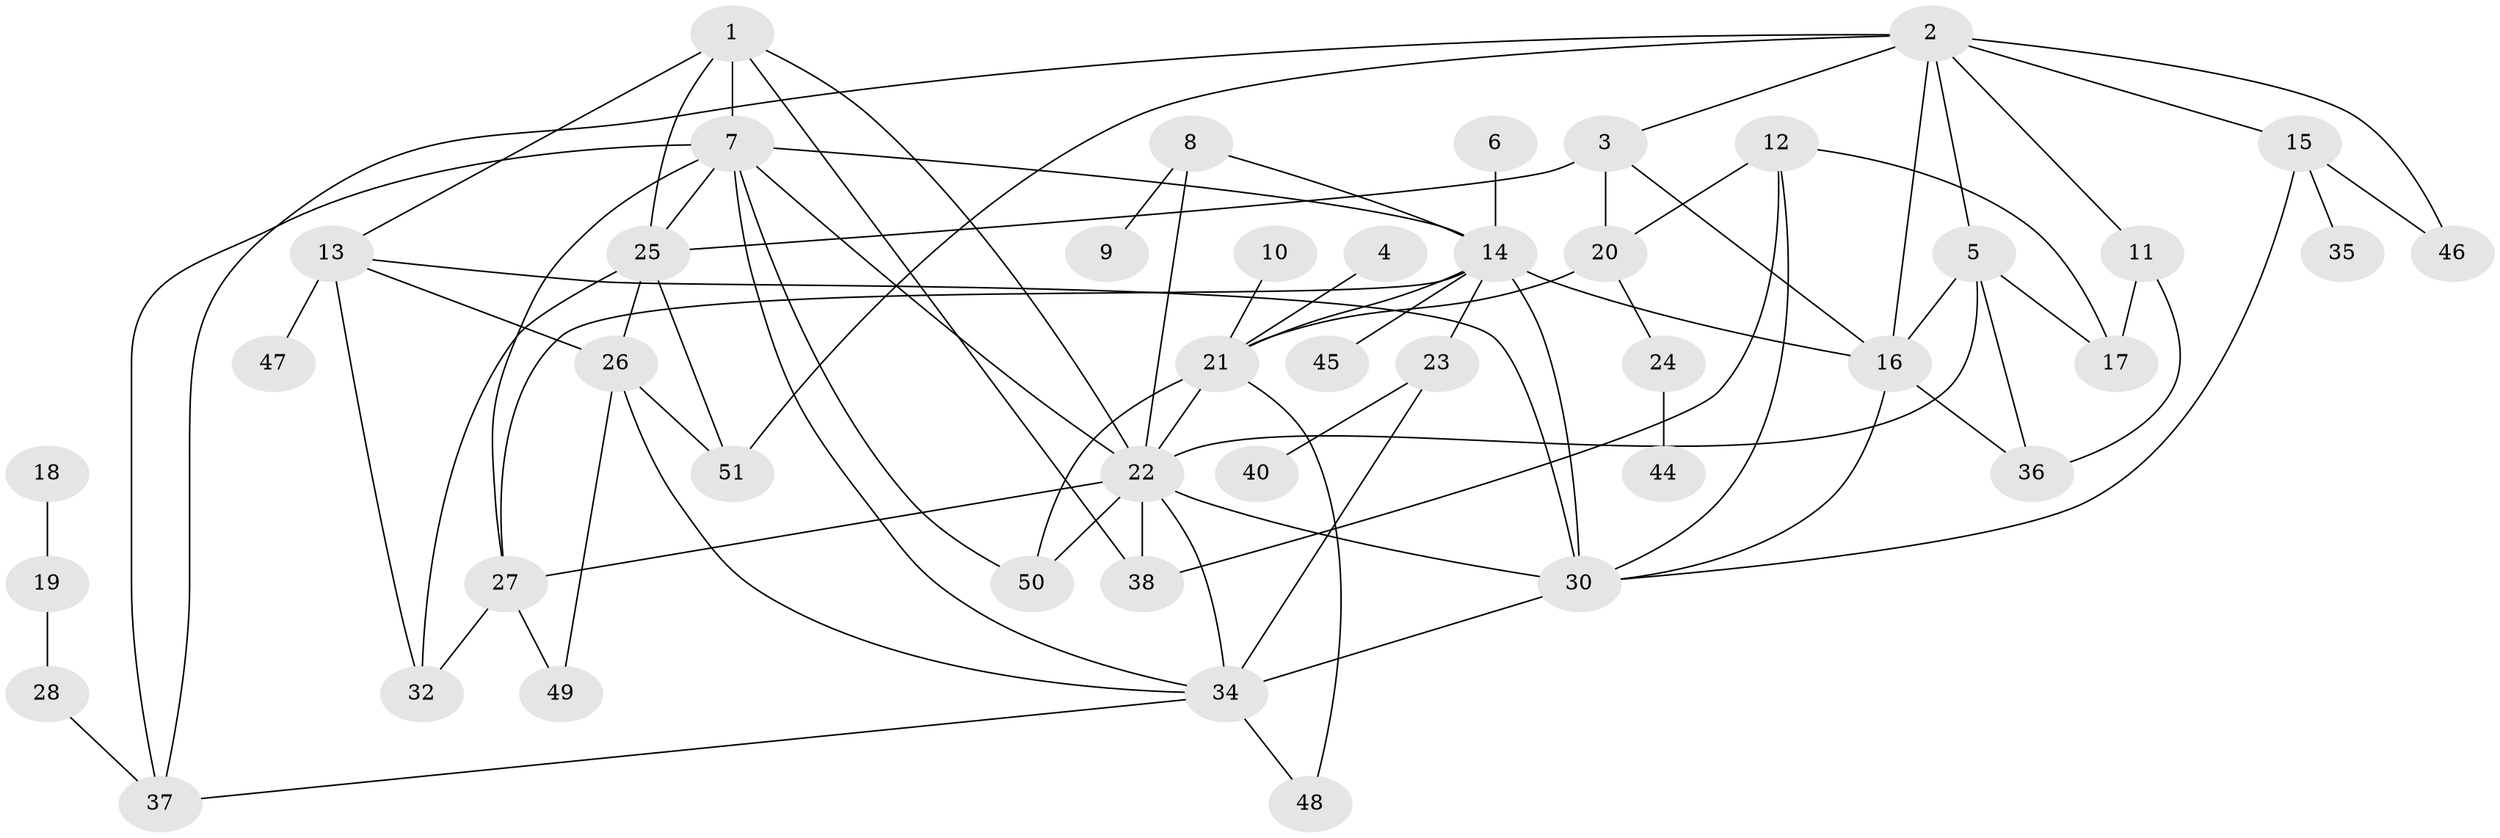 // original degree distribution, {4: 0.13725490196078433, 2: 0.24509803921568626, 1: 0.18627450980392157, 3: 0.19607843137254902, 5: 0.12745098039215685, 6: 0.0392156862745098, 9: 0.00980392156862745, 0: 0.049019607843137254, 7: 0.00980392156862745}
// Generated by graph-tools (version 1.1) at 2025/48/03/04/25 22:48:29]
// undirected, 44 vertices, 81 edges
graph export_dot {
  node [color=gray90,style=filled];
  1;
  2;
  3;
  4;
  5;
  6;
  7;
  8;
  9;
  10;
  11;
  12;
  13;
  14;
  15;
  16;
  17;
  18;
  19;
  20;
  21;
  22;
  23;
  24;
  25;
  26;
  27;
  28;
  30;
  32;
  34;
  35;
  36;
  37;
  38;
  40;
  44;
  45;
  46;
  47;
  48;
  49;
  50;
  51;
  1 -- 7 [weight=2.0];
  1 -- 13 [weight=2.0];
  1 -- 22 [weight=1.0];
  1 -- 25 [weight=1.0];
  1 -- 38 [weight=1.0];
  2 -- 3 [weight=1.0];
  2 -- 5 [weight=1.0];
  2 -- 11 [weight=1.0];
  2 -- 15 [weight=1.0];
  2 -- 16 [weight=1.0];
  2 -- 37 [weight=1.0];
  2 -- 46 [weight=1.0];
  2 -- 51 [weight=1.0];
  3 -- 16 [weight=1.0];
  3 -- 20 [weight=1.0];
  3 -- 25 [weight=2.0];
  4 -- 21 [weight=1.0];
  5 -- 16 [weight=1.0];
  5 -- 17 [weight=1.0];
  5 -- 22 [weight=2.0];
  5 -- 36 [weight=3.0];
  6 -- 14 [weight=1.0];
  7 -- 14 [weight=2.0];
  7 -- 22 [weight=1.0];
  7 -- 25 [weight=1.0];
  7 -- 27 [weight=1.0];
  7 -- 34 [weight=1.0];
  7 -- 37 [weight=1.0];
  7 -- 50 [weight=1.0];
  8 -- 9 [weight=1.0];
  8 -- 14 [weight=1.0];
  8 -- 22 [weight=1.0];
  10 -- 21 [weight=1.0];
  11 -- 17 [weight=1.0];
  11 -- 36 [weight=1.0];
  12 -- 17 [weight=1.0];
  12 -- 20 [weight=1.0];
  12 -- 30 [weight=1.0];
  12 -- 38 [weight=1.0];
  13 -- 26 [weight=1.0];
  13 -- 30 [weight=1.0];
  13 -- 32 [weight=1.0];
  13 -- 47 [weight=1.0];
  14 -- 16 [weight=1.0];
  14 -- 21 [weight=4.0];
  14 -- 23 [weight=1.0];
  14 -- 27 [weight=1.0];
  14 -- 30 [weight=2.0];
  14 -- 45 [weight=1.0];
  15 -- 30 [weight=1.0];
  15 -- 35 [weight=1.0];
  15 -- 46 [weight=1.0];
  16 -- 30 [weight=1.0];
  16 -- 36 [weight=1.0];
  18 -- 19 [weight=1.0];
  19 -- 28 [weight=1.0];
  20 -- 21 [weight=2.0];
  20 -- 24 [weight=1.0];
  21 -- 22 [weight=1.0];
  21 -- 48 [weight=1.0];
  21 -- 50 [weight=1.0];
  22 -- 27 [weight=1.0];
  22 -- 30 [weight=1.0];
  22 -- 34 [weight=1.0];
  22 -- 38 [weight=1.0];
  22 -- 50 [weight=1.0];
  23 -- 34 [weight=1.0];
  23 -- 40 [weight=1.0];
  24 -- 44 [weight=1.0];
  25 -- 26 [weight=1.0];
  25 -- 32 [weight=1.0];
  25 -- 51 [weight=1.0];
  26 -- 34 [weight=1.0];
  26 -- 49 [weight=1.0];
  26 -- 51 [weight=1.0];
  27 -- 32 [weight=1.0];
  27 -- 49 [weight=1.0];
  28 -- 37 [weight=1.0];
  30 -- 34 [weight=1.0];
  34 -- 37 [weight=1.0];
  34 -- 48 [weight=1.0];
}
